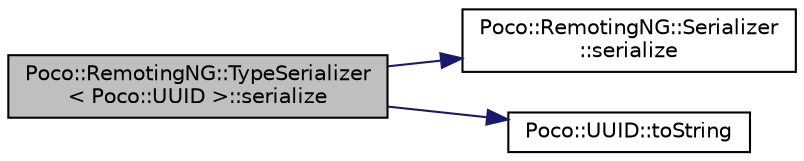 digraph "Poco::RemotingNG::TypeSerializer&lt; Poco::UUID &gt;::serialize"
{
 // LATEX_PDF_SIZE
  edge [fontname="Helvetica",fontsize="10",labelfontname="Helvetica",labelfontsize="10"];
  node [fontname="Helvetica",fontsize="10",shape=record];
  rankdir="LR";
  Node1 [label="Poco::RemotingNG::TypeSerializer\l\< Poco::UUID \>::serialize",height=0.2,width=0.4,color="black", fillcolor="grey75", style="filled", fontcolor="black",tooltip=" "];
  Node1 -> Node2 [color="midnightblue",fontsize="10",style="solid"];
  Node2 [label="Poco::RemotingNG::Serializer\l::serialize",height=0.2,width=0.4,color="black", fillcolor="white", style="filled",URL="$classPoco_1_1RemotingNG_1_1Serializer.html#a69ef69eed719ee3b046daeba106e41e4",tooltip=" "];
  Node1 -> Node3 [color="midnightblue",fontsize="10",style="solid"];
  Node3 [label="Poco::UUID::toString",height=0.2,width=0.4,color="black", fillcolor="white", style="filled",URL="$classPoco_1_1UUID.html#ac22ee90e25fbf21b20fbb40b7091eb25",tooltip=" "];
}
